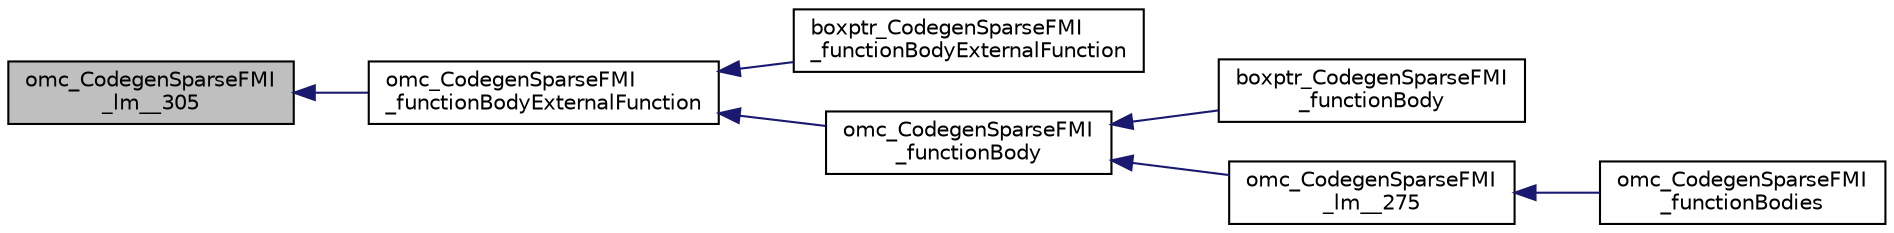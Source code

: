 digraph "omc_CodegenSparseFMI_lm__305"
{
  edge [fontname="Helvetica",fontsize="10",labelfontname="Helvetica",labelfontsize="10"];
  node [fontname="Helvetica",fontsize="10",shape=record];
  rankdir="LR";
  Node187695 [label="omc_CodegenSparseFMI\l_lm__305",height=0.2,width=0.4,color="black", fillcolor="grey75", style="filled", fontcolor="black"];
  Node187695 -> Node187696 [dir="back",color="midnightblue",fontsize="10",style="solid",fontname="Helvetica"];
  Node187696 [label="omc_CodegenSparseFMI\l_functionBodyExternalFunction",height=0.2,width=0.4,color="black", fillcolor="white", style="filled",URL="$da/d88/_codegen_sparse_f_m_i_8h.html#a5e09b2cb18858511d73890a0bf42cb90"];
  Node187696 -> Node187697 [dir="back",color="midnightblue",fontsize="10",style="solid",fontname="Helvetica"];
  Node187697 [label="boxptr_CodegenSparseFMI\l_functionBodyExternalFunction",height=0.2,width=0.4,color="black", fillcolor="white", style="filled",URL="$da/d88/_codegen_sparse_f_m_i_8h.html#ab8402f23f28f71b20296d942781c5102"];
  Node187696 -> Node187698 [dir="back",color="midnightblue",fontsize="10",style="solid",fontname="Helvetica"];
  Node187698 [label="omc_CodegenSparseFMI\l_functionBody",height=0.2,width=0.4,color="black", fillcolor="white", style="filled",URL="$da/d88/_codegen_sparse_f_m_i_8h.html#a8326dd08d50f77b343a0b1e9fdee90d6"];
  Node187698 -> Node187699 [dir="back",color="midnightblue",fontsize="10",style="solid",fontname="Helvetica"];
  Node187699 [label="boxptr_CodegenSparseFMI\l_functionBody",height=0.2,width=0.4,color="black", fillcolor="white", style="filled",URL="$da/d88/_codegen_sparse_f_m_i_8h.html#a1450c37977ff46f0a318f1740d46b3a2"];
  Node187698 -> Node187700 [dir="back",color="midnightblue",fontsize="10",style="solid",fontname="Helvetica"];
  Node187700 [label="omc_CodegenSparseFMI\l_lm__275",height=0.2,width=0.4,color="black", fillcolor="white", style="filled",URL="$d1/d2e/_codegen_sparse_f_m_i_8c.html#afa6f1fb10983410b266344362bafabb7"];
  Node187700 -> Node187701 [dir="back",color="midnightblue",fontsize="10",style="solid",fontname="Helvetica"];
  Node187701 [label="omc_CodegenSparseFMI\l_functionBodies",height=0.2,width=0.4,color="black", fillcolor="white", style="filled",URL="$da/d88/_codegen_sparse_f_m_i_8h.html#ad5d463f801d993e3be31d7c8963771af"];
}
